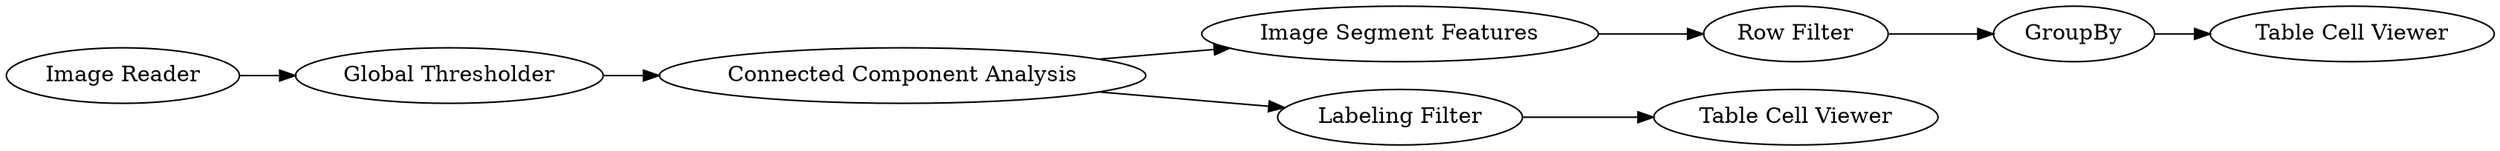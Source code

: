 digraph {
	2 -> 12
	8 -> 10
	10 -> 14
	8 -> 2
	11 -> 13
	12 -> 11
	15 -> 6
	6 -> 8
	13 [label="Table Cell Viewer"]
	11 [label=GroupBy]
	10 [label="Labeling Filter"]
	6 [label="Global Thresholder"]
	8 [label="Connected Component Analysis"]
	15 [label="Image Reader"]
	14 [label="Table Cell Viewer"]
	2 [label="Image Segment Features"]
	12 [label="Row Filter"]
	rankdir=LR
}
